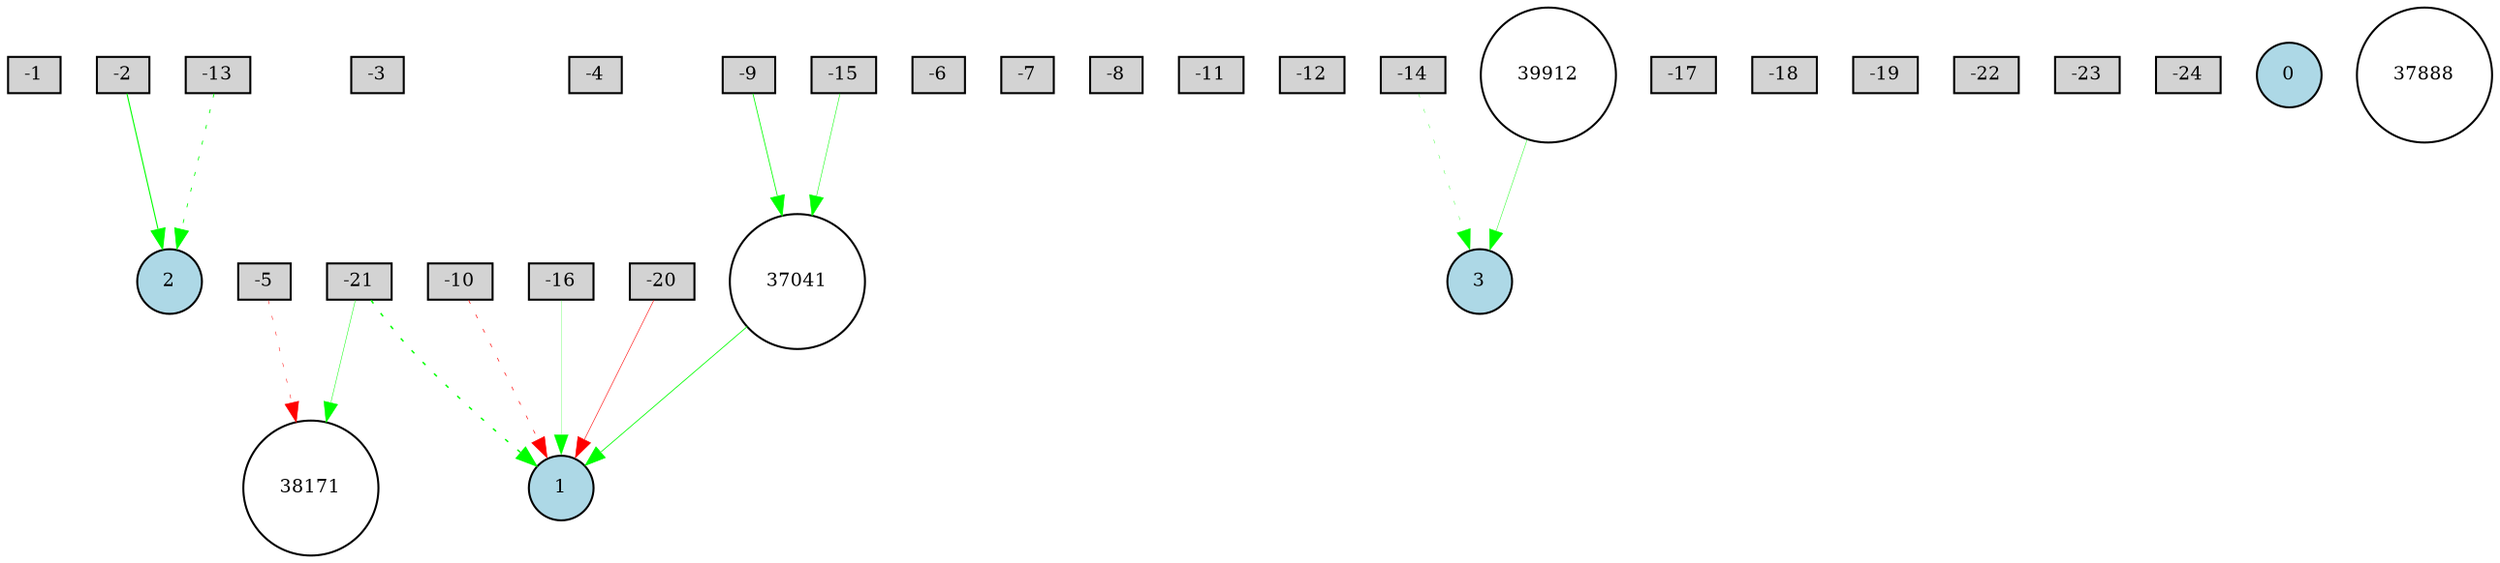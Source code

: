digraph {
	node [fontsize=9 height=0.2 shape=circle width=0.2]
	-1 [fillcolor=lightgray shape=box style=filled]
	-2 [fillcolor=lightgray shape=box style=filled]
	-3 [fillcolor=lightgray shape=box style=filled]
	-4 [fillcolor=lightgray shape=box style=filled]
	-5 [fillcolor=lightgray shape=box style=filled]
	-6 [fillcolor=lightgray shape=box style=filled]
	-7 [fillcolor=lightgray shape=box style=filled]
	-8 [fillcolor=lightgray shape=box style=filled]
	-9 [fillcolor=lightgray shape=box style=filled]
	-10 [fillcolor=lightgray shape=box style=filled]
	-11 [fillcolor=lightgray shape=box style=filled]
	-12 [fillcolor=lightgray shape=box style=filled]
	-13 [fillcolor=lightgray shape=box style=filled]
	-14 [fillcolor=lightgray shape=box style=filled]
	-15 [fillcolor=lightgray shape=box style=filled]
	-16 [fillcolor=lightgray shape=box style=filled]
	-17 [fillcolor=lightgray shape=box style=filled]
	-18 [fillcolor=lightgray shape=box style=filled]
	-19 [fillcolor=lightgray shape=box style=filled]
	-20 [fillcolor=lightgray shape=box style=filled]
	-21 [fillcolor=lightgray shape=box style=filled]
	-22 [fillcolor=lightgray shape=box style=filled]
	-23 [fillcolor=lightgray shape=box style=filled]
	-24 [fillcolor=lightgray shape=box style=filled]
	0 [fillcolor=lightblue style=filled]
	1 [fillcolor=lightblue style=filled]
	2 [fillcolor=lightblue style=filled]
	3 [fillcolor=lightblue style=filled]
	37888 [fillcolor=white style=filled]
	39912 [fillcolor=white style=filled]
	37041 [fillcolor=white style=filled]
	38171 [fillcolor=white style=filled]
	39912 -> 3 [color=green penwidth=0.20964421550051837 style=solid]
	-20 -> 1 [color=red penwidth=0.27910096987109234 style=solid]
	-5 -> 38171 [color=red penwidth=0.23826148980240652 style=dotted]
	-9 -> 37041 [color=green penwidth=0.38784850591528275 style=solid]
	-2 -> 2 [color=green penwidth=0.5333230226537853 style=solid]
	-13 -> 2 [color=green penwidth=0.39921862359157667 style=dotted]
	37041 -> 1 [color=green penwidth=0.39483511815106265 style=solid]
	-16 -> 1 [color=green penwidth=0.12487347884458842 style=solid]
	-21 -> 1 [color=green penwidth=0.7233476713032364 style=dotted]
	-21 -> 38171 [color=green penwidth=0.23543746661680517 style=solid]
	-14 -> 3 [color=green penwidth=0.16426833281804837 style=dotted]
	-10 -> 1 [color=red penwidth=0.3163183543043496 style=dotted]
	-15 -> 37041 [color=green penwidth=0.2580513911331324 style=solid]
}
